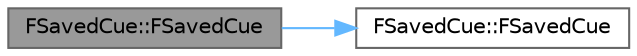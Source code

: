 digraph "FSavedCue::FSavedCue"
{
 // INTERACTIVE_SVG=YES
 // LATEX_PDF_SIZE
  bgcolor="transparent";
  edge [fontname=Helvetica,fontsize=10,labelfontname=Helvetica,labelfontsize=10];
  node [fontname=Helvetica,fontsize=10,shape=box,height=0.2,width=0.4];
  rankdir="LR";
  Node1 [id="Node000001",label="FSavedCue::FSavedCue",height=0.2,width=0.4,color="gray40", fillcolor="grey60", style="filled", fontcolor="black",tooltip=" "];
  Node1 -> Node2 [id="edge1_Node000001_Node000002",color="steelblue1",style="solid",tooltip=" "];
  Node2 [id="Node000002",label="FSavedCue::FSavedCue",height=0.2,width=0.4,color="grey40", fillcolor="white", style="filled",URL="$d7/ddf/structFSavedCue.html#a4a5a226b7eedbc4896ab2d7f0db76000",tooltip=" "];
}
